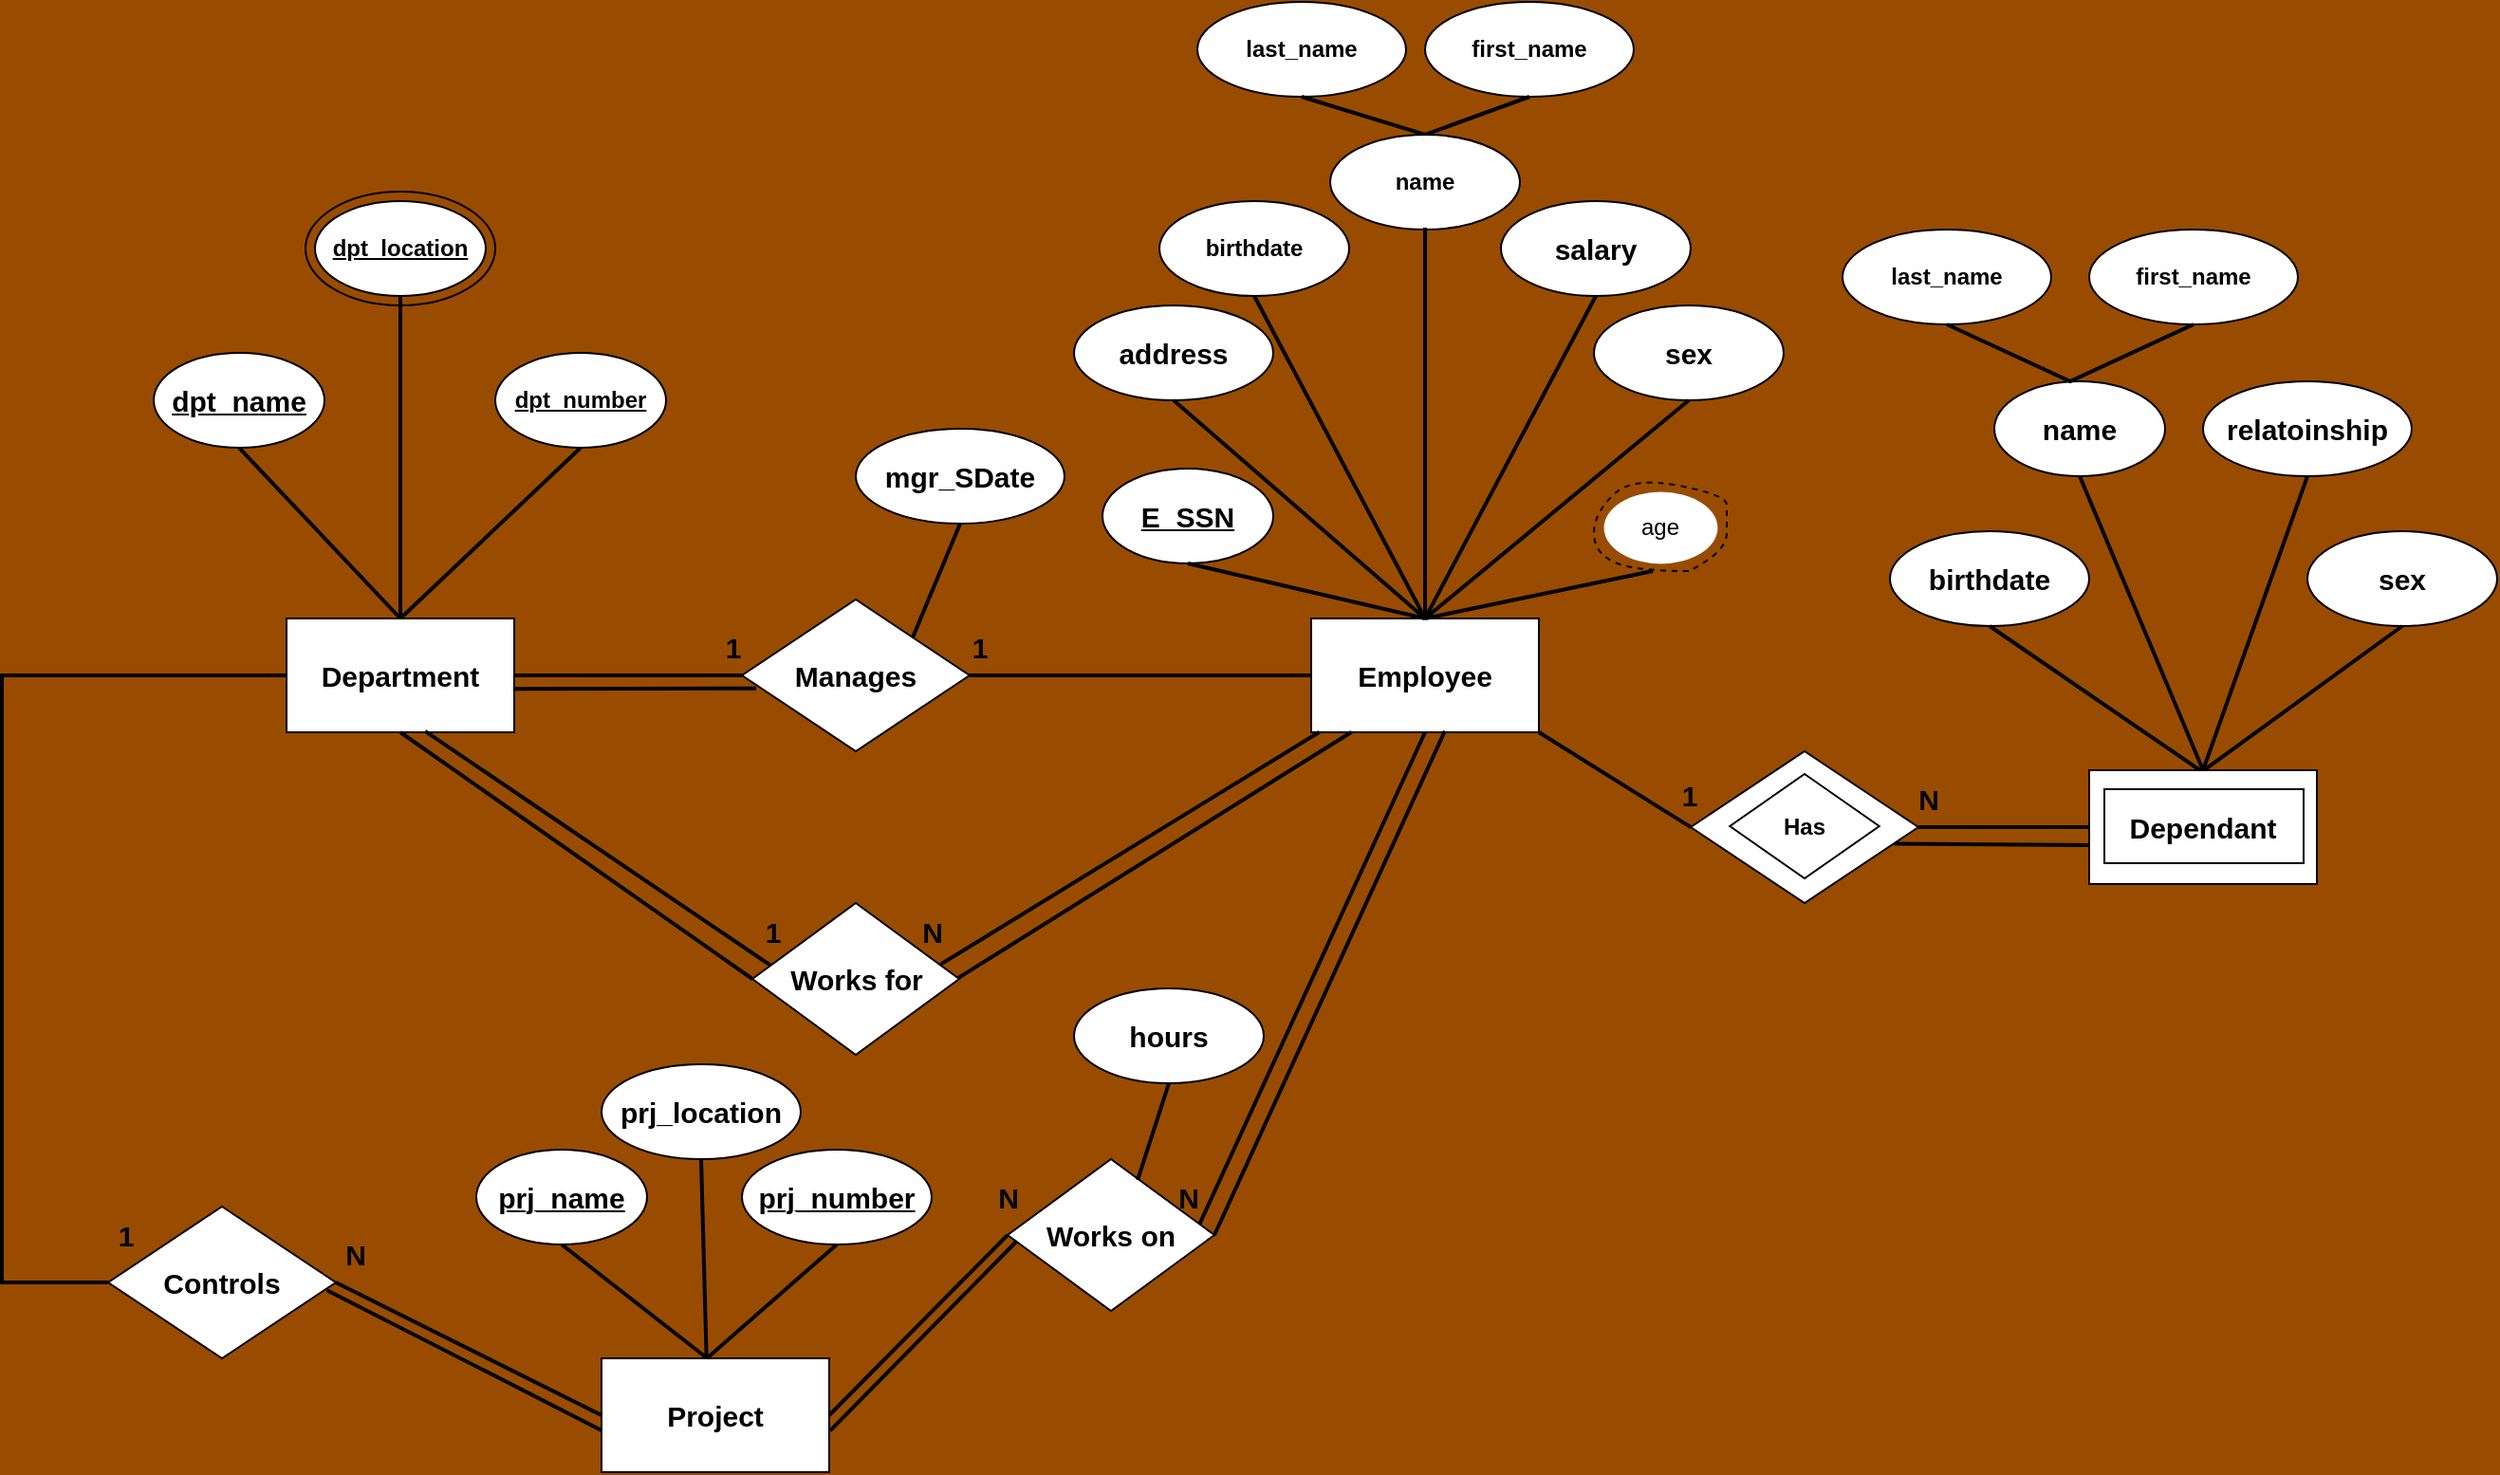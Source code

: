 <mxfile version="24.8.0">
  <diagram name="Page-1" id="0z-7tCUeWIyQNJrNbE80">
    <mxGraphModel dx="1646" dy="742" grid="1" gridSize="10" guides="1" tooltips="1" connect="1" arrows="1" fold="1" page="1" pageScale="1" pageWidth="850" pageHeight="1100" background="#994C00" math="0" shadow="0">
      <root>
        <mxCell id="0" />
        <mxCell id="1" parent="0" />
        <mxCell id="CRLLQoTF1z1hfWL0vX9g-2" value="&lt;b&gt;&lt;font style=&quot;font-size: 15px;&quot;&gt;Manages&lt;/font&gt;&lt;/b&gt;" style="rhombus;whiteSpace=wrap;html=1;" parent="1" vertex="1">
          <mxGeometry x="589" y="455" width="120" height="80" as="geometry" />
        </mxCell>
        <mxCell id="CRLLQoTF1z1hfWL0vX9g-7" value="&lt;b&gt;&lt;span style=&quot;font-size: 15px;&quot;&gt;mgr_SDate&lt;/span&gt;&lt;/b&gt;" style="ellipse;whiteSpace=wrap;html=1;" parent="1" vertex="1">
          <mxGeometry x="649" y="365" width="110" height="50" as="geometry" />
        </mxCell>
        <mxCell id="CRLLQoTF1z1hfWL0vX9g-9" value="&lt;b&gt;&lt;font style=&quot;font-size: 15px;&quot;&gt;&lt;u&gt;prj_name&lt;/u&gt;&lt;/font&gt;&lt;/b&gt;" style="ellipse;whiteSpace=wrap;html=1;" parent="1" vertex="1">
          <mxGeometry x="449" y="745" width="90" height="50" as="geometry" />
        </mxCell>
        <mxCell id="CRLLQoTF1z1hfWL0vX9g-12" value="&lt;b&gt;&lt;font style=&quot;font-size: 15px;&quot;&gt;Department&lt;/font&gt;&lt;/b&gt;" style="rounded=0;whiteSpace=wrap;html=1;" parent="1" vertex="1">
          <mxGeometry x="349" y="465" width="120" height="60" as="geometry" />
        </mxCell>
        <mxCell id="CRLLQoTF1z1hfWL0vX9g-13" value="" style="endArrow=none;html=1;rounded=0;entryX=0.5;entryY=1;entryDx=0;entryDy=0;exitX=0.5;exitY=0;exitDx=0;exitDy=0;strokeWidth=2;" parent="1" source="CRLLQoTF1z1hfWL0vX9g-12" target="CRLLQoTF1z1hfWL0vX9g-14" edge="1">
          <mxGeometry width="50" height="50" relative="1" as="geometry">
            <mxPoint x="399" y="405" as="sourcePoint" />
            <mxPoint x="449" y="355" as="targetPoint" />
          </mxGeometry>
        </mxCell>
        <mxCell id="CRLLQoTF1z1hfWL0vX9g-14" value="&lt;b&gt;&lt;u&gt;dpt_number&lt;/u&gt;&lt;/b&gt;" style="ellipse;whiteSpace=wrap;html=1;" parent="1" vertex="1">
          <mxGeometry x="459" y="325" width="90" height="50" as="geometry" />
        </mxCell>
        <mxCell id="CRLLQoTF1z1hfWL0vX9g-15" value="&lt;b&gt;&lt;font style=&quot;font-size: 15px;&quot;&gt;&lt;u&gt;dpt_name&lt;/u&gt;&lt;/font&gt;&lt;/b&gt;" style="ellipse;whiteSpace=wrap;html=1;" parent="1" vertex="1">
          <mxGeometry x="279" y="325" width="90" height="50" as="geometry" />
        </mxCell>
        <mxCell id="CRLLQoTF1z1hfWL0vX9g-16" value="" style="endArrow=none;html=1;rounded=0;entryX=0.5;entryY=1;entryDx=0;entryDy=0;exitX=0.5;exitY=0;exitDx=0;exitDy=0;strokeWidth=2;" parent="1" source="CRLLQoTF1z1hfWL0vX9g-12" target="CRLLQoTF1z1hfWL0vX9g-15" edge="1">
          <mxGeometry width="50" height="50" relative="1" as="geometry">
            <mxPoint x="269" y="425" as="sourcePoint" />
            <mxPoint x="344" y="355" as="targetPoint" />
          </mxGeometry>
        </mxCell>
        <mxCell id="CRLLQoTF1z1hfWL0vX9g-17" value="" style="endArrow=none;html=1;rounded=0;entryX=0;entryY=0.5;entryDx=0;entryDy=0;exitX=1;exitY=0.5;exitDx=0;exitDy=0;strokeWidth=2;" parent="1" source="CRLLQoTF1z1hfWL0vX9g-12" target="CRLLQoTF1z1hfWL0vX9g-2" edge="1">
          <mxGeometry width="50" height="50" relative="1" as="geometry">
            <mxPoint x="399" y="425" as="sourcePoint" />
            <mxPoint x="474" y="355" as="targetPoint" />
          </mxGeometry>
        </mxCell>
        <mxCell id="CRLLQoTF1z1hfWL0vX9g-18" value="&lt;font style=&quot;font-size: 15px;&quot;&gt;&lt;b&gt;Employee&lt;/b&gt;&lt;/font&gt;" style="rounded=0;whiteSpace=wrap;html=1;" parent="1" vertex="1">
          <mxGeometry x="889" y="465" width="120" height="60" as="geometry" />
        </mxCell>
        <mxCell id="CRLLQoTF1z1hfWL0vX9g-19" value="" style="endArrow=none;html=1;rounded=0;entryX=0;entryY=0.5;entryDx=0;entryDy=0;exitX=1;exitY=0.5;exitDx=0;exitDy=0;strokeWidth=2;" parent="1" source="CRLLQoTF1z1hfWL0vX9g-2" target="CRLLQoTF1z1hfWL0vX9g-18" edge="1">
          <mxGeometry width="50" height="50" relative="1" as="geometry">
            <mxPoint x="689" y="464.5" as="sourcePoint" />
            <mxPoint x="839" y="464.5" as="targetPoint" />
          </mxGeometry>
        </mxCell>
        <mxCell id="CRLLQoTF1z1hfWL0vX9g-20" value="" style="endArrow=none;html=1;rounded=0;strokeWidth=2;exitX=0.5;exitY=0;exitDx=0;exitDy=0;entryX=0.5;entryY=1;entryDx=0;entryDy=0;" parent="1" source="CRLLQoTF1z1hfWL0vX9g-12" target="CRLLQoTF1z1hfWL0vX9g-21" edge="1">
          <mxGeometry width="50" height="50" relative="1" as="geometry">
            <mxPoint x="409" y="455" as="sourcePoint" />
            <mxPoint x="409" y="305" as="targetPoint" />
          </mxGeometry>
        </mxCell>
        <mxCell id="CRLLQoTF1z1hfWL0vX9g-21" value="&lt;b&gt;&lt;u&gt;dpt_location&lt;/u&gt;&lt;/b&gt;" style="ellipse;whiteSpace=wrap;html=1;" parent="1" vertex="1">
          <mxGeometry x="364" y="245" width="90" height="50" as="geometry" />
        </mxCell>
        <mxCell id="CRLLQoTF1z1hfWL0vX9g-24" value="" style="ellipse;whiteSpace=wrap;html=1;fillColor=none;" parent="1" vertex="1">
          <mxGeometry x="359" y="240" width="100" height="60" as="geometry" />
        </mxCell>
        <mxCell id="CRLLQoTF1z1hfWL0vX9g-25" value="&lt;font style=&quot;font-size: 15px;&quot;&gt;&lt;b&gt;1&lt;/b&gt;&lt;/font&gt;" style="text;html=1;align=center;verticalAlign=middle;resizable=0;points=[];autosize=1;strokeColor=none;fillColor=none;gradientColor=none;" parent="1" vertex="1">
          <mxGeometry x="569" y="465" width="30" height="30" as="geometry" />
        </mxCell>
        <mxCell id="CRLLQoTF1z1hfWL0vX9g-26" value="&lt;font style=&quot;font-size: 15px;&quot;&gt;&lt;b&gt;1&lt;/b&gt;&lt;/font&gt;" style="text;html=1;align=center;verticalAlign=middle;resizable=0;points=[];autosize=1;strokeColor=none;fillColor=none;gradientColor=none;" parent="1" vertex="1">
          <mxGeometry x="699" y="465" width="30" height="30" as="geometry" />
        </mxCell>
        <mxCell id="CRLLQoTF1z1hfWL0vX9g-27" value="" style="endArrow=none;html=1;rounded=0;exitX=0.995;exitY=0.619;exitDx=0;exitDy=0;strokeWidth=2;exitPerimeter=0;entryX=0.062;entryY=0.586;entryDx=0;entryDy=0;entryPerimeter=0;" parent="1" source="CRLLQoTF1z1hfWL0vX9g-12" target="CRLLQoTF1z1hfWL0vX9g-2" edge="1">
          <mxGeometry width="50" height="50" relative="1" as="geometry">
            <mxPoint x="479" y="505" as="sourcePoint" />
            <mxPoint x="559" y="505" as="targetPoint" />
          </mxGeometry>
        </mxCell>
        <mxCell id="CRLLQoTF1z1hfWL0vX9g-28" value="" style="endArrow=none;html=1;rounded=0;entryX=0.5;entryY=1;entryDx=0;entryDy=0;exitX=1;exitY=0;exitDx=0;exitDy=0;strokeWidth=2;" parent="1" source="CRLLQoTF1z1hfWL0vX9g-2" target="CRLLQoTF1z1hfWL0vX9g-7" edge="1">
          <mxGeometry width="50" height="50" relative="1" as="geometry">
            <mxPoint x="419" y="475" as="sourcePoint" />
            <mxPoint x="514" y="385" as="targetPoint" />
          </mxGeometry>
        </mxCell>
        <mxCell id="CRLLQoTF1z1hfWL0vX9g-29" value="&lt;font style=&quot;font-size: 15px;&quot;&gt;&lt;b&gt;Project&lt;/b&gt;&lt;/font&gt;" style="rounded=0;whiteSpace=wrap;html=1;" parent="1" vertex="1">
          <mxGeometry x="515" y="855" width="120" height="60" as="geometry" />
        </mxCell>
        <mxCell id="CRLLQoTF1z1hfWL0vX9g-30" value="&lt;font style=&quot;font-size: 15px;&quot;&gt;&lt;b&gt;Controls&lt;/b&gt;&lt;/font&gt;" style="rhombus;whiteSpace=wrap;html=1;" parent="1" vertex="1">
          <mxGeometry x="255" y="775" width="120" height="80" as="geometry" />
        </mxCell>
        <mxCell id="CRLLQoTF1z1hfWL0vX9g-31" value="" style="endArrow=none;html=1;rounded=0;exitX=0;exitY=0.5;exitDx=0;exitDy=0;strokeWidth=2;entryX=0;entryY=0.5;entryDx=0;entryDy=0;" parent="1" source="CRLLQoTF1z1hfWL0vX9g-30" target="CRLLQoTF1z1hfWL0vX9g-12" edge="1">
          <mxGeometry width="50" height="50" relative="1" as="geometry">
            <mxPoint x="439" y="695" as="sourcePoint" />
            <mxPoint x="309" y="495" as="targetPoint" />
            <Array as="points">
              <mxPoint x="199" y="815" />
              <mxPoint x="199" y="495" />
            </Array>
          </mxGeometry>
        </mxCell>
        <mxCell id="CRLLQoTF1z1hfWL0vX9g-32" value="" style="endArrow=none;html=1;rounded=0;entryX=1;entryY=0.5;entryDx=0;entryDy=0;exitX=0;exitY=0.5;exitDx=0;exitDy=0;strokeWidth=2;" parent="1" source="CRLLQoTF1z1hfWL0vX9g-29" target="CRLLQoTF1z1hfWL0vX9g-30" edge="1">
          <mxGeometry width="50" height="50" relative="1" as="geometry">
            <mxPoint x="745" y="1020" as="sourcePoint" />
            <mxPoint x="595" y="890" as="targetPoint" />
          </mxGeometry>
        </mxCell>
        <mxCell id="CRLLQoTF1z1hfWL0vX9g-34" value="&lt;font style=&quot;font-size: 15px;&quot;&gt;&lt;b&gt;1&lt;/b&gt;&lt;/font&gt;" style="text;html=1;align=center;verticalAlign=middle;resizable=0;points=[];autosize=1;strokeColor=none;fillColor=none;gradientColor=none;" parent="1" vertex="1">
          <mxGeometry x="249" y="775" width="30" height="30" as="geometry" />
        </mxCell>
        <mxCell id="CRLLQoTF1z1hfWL0vX9g-35" value="&lt;b&gt;&lt;font style=&quot;font-size: 15px;&quot;&gt;N&lt;/font&gt;&lt;/b&gt;" style="text;html=1;align=center;verticalAlign=middle;resizable=0;points=[];autosize=1;strokeColor=none;fillColor=none;" parent="1" vertex="1">
          <mxGeometry x="365" y="785" width="40" height="30" as="geometry" />
        </mxCell>
        <mxCell id="CRLLQoTF1z1hfWL0vX9g-36" value="&lt;b&gt;&lt;font style=&quot;font-size: 15px;&quot;&gt;&lt;u&gt;prj_number&lt;/u&gt;&lt;/font&gt;&lt;/b&gt;" style="ellipse;whiteSpace=wrap;html=1;" parent="1" vertex="1">
          <mxGeometry x="589" y="745" width="100" height="50" as="geometry" />
        </mxCell>
        <mxCell id="CRLLQoTF1z1hfWL0vX9g-37" value="" style="endArrow=none;html=1;rounded=0;entryX=0.5;entryY=1;entryDx=0;entryDy=0;strokeWidth=2;exitX=0.463;exitY=0;exitDx=0;exitDy=0;exitPerimeter=0;" parent="1" source="CRLLQoTF1z1hfWL0vX9g-29" target="CRLLQoTF1z1hfWL0vX9g-36" edge="1">
          <mxGeometry width="50" height="50" relative="1" as="geometry">
            <mxPoint x="569" y="850" as="sourcePoint" />
            <mxPoint x="700" y="680" as="targetPoint" />
          </mxGeometry>
        </mxCell>
        <mxCell id="CRLLQoTF1z1hfWL0vX9g-38" value="" style="endArrow=none;html=1;rounded=0;entryX=0.5;entryY=1;entryDx=0;entryDy=0;strokeWidth=2;exitX=0.459;exitY=-0.008;exitDx=0;exitDy=0;exitPerimeter=0;" parent="1" source="CRLLQoTF1z1hfWL0vX9g-29" target="CRLLQoTF1z1hfWL0vX9g-9" edge="1">
          <mxGeometry width="50" height="50" relative="1" as="geometry">
            <mxPoint x="645" y="740" as="sourcePoint" />
            <mxPoint x="440" y="765" as="targetPoint" />
          </mxGeometry>
        </mxCell>
        <mxCell id="CRLLQoTF1z1hfWL0vX9g-39" value="&lt;font style=&quot;font-size: 15px;&quot;&gt;&lt;b&gt;prj_location&lt;/b&gt;&lt;br&gt;&lt;/font&gt;" style="ellipse;whiteSpace=wrap;html=1;" parent="1" vertex="1">
          <mxGeometry x="515" y="700" width="105" height="50" as="geometry" />
        </mxCell>
        <mxCell id="CRLLQoTF1z1hfWL0vX9g-40" value="" style="endArrow=none;html=1;rounded=0;entryX=0.5;entryY=1;entryDx=0;entryDy=0;strokeWidth=2;exitX=0.461;exitY=-0.008;exitDx=0;exitDy=0;exitPerimeter=0;" parent="1" source="CRLLQoTF1z1hfWL0vX9g-29" target="CRLLQoTF1z1hfWL0vX9g-39" edge="1">
          <mxGeometry width="50" height="50" relative="1" as="geometry">
            <mxPoint x="575" y="850" as="sourcePoint" />
            <mxPoint x="595" y="680" as="targetPoint" />
          </mxGeometry>
        </mxCell>
        <mxCell id="CRLLQoTF1z1hfWL0vX9g-41" value="" style="endArrow=none;html=1;rounded=0;entryX=0.961;entryY=0.551;entryDx=0;entryDy=0;exitX=-0.002;exitY=0.631;exitDx=0;exitDy=0;strokeWidth=2;exitPerimeter=0;entryPerimeter=0;" parent="1" source="CRLLQoTF1z1hfWL0vX9g-29" target="CRLLQoTF1z1hfWL0vX9g-30" edge="1">
          <mxGeometry width="50" height="50" relative="1" as="geometry">
            <mxPoint x="645" y="938" as="sourcePoint" />
            <mxPoint x="575" y="878" as="targetPoint" />
          </mxGeometry>
        </mxCell>
        <mxCell id="CRLLQoTF1z1hfWL0vX9g-42" value="&lt;b&gt;&lt;font style=&quot;font-size: 15px;&quot;&gt;name&lt;/font&gt;&lt;/b&gt;" style="ellipse;whiteSpace=wrap;html=1;" parent="1" vertex="1">
          <mxGeometry x="1249" y="340" width="90" height="50" as="geometry" />
        </mxCell>
        <mxCell id="CRLLQoTF1z1hfWL0vX9g-43" value="&lt;font style=&quot;font-size: 15px;&quot;&gt;&lt;b&gt;sex&lt;/b&gt;&lt;/font&gt;" style="ellipse;whiteSpace=wrap;html=1;" parent="1" vertex="1">
          <mxGeometry x="1414" y="419" width="100" height="50" as="geometry" />
        </mxCell>
        <mxCell id="CRLLQoTF1z1hfWL0vX9g-44" value="" style="endArrow=none;html=1;rounded=0;entryX=0.5;entryY=1;entryDx=0;entryDy=0;exitX=0.509;exitY=-0.007;exitDx=0;exitDy=0;strokeWidth=2;exitPerimeter=0;" parent="1" source="CRLLQoTF1z1hfWL0vX9g-70" target="CRLLQoTF1z1hfWL0vX9g-43" edge="1">
          <mxGeometry width="50" height="50" relative="1" as="geometry">
            <mxPoint x="1364" y="585" as="sourcePoint" />
            <mxPoint x="1419" y="525" as="targetPoint" />
          </mxGeometry>
        </mxCell>
        <mxCell id="CRLLQoTF1z1hfWL0vX9g-45" value="" style="endArrow=none;html=1;rounded=0;entryX=0.5;entryY=1;entryDx=0;entryDy=0;strokeWidth=2;exitX=0.5;exitY=0;exitDx=0;exitDy=0;" parent="1" source="CRLLQoTF1z1hfWL0vX9g-70" target="CRLLQoTF1z1hfWL0vX9g-42" edge="1">
          <mxGeometry width="50" height="50" relative="1" as="geometry">
            <mxPoint x="1363" y="585" as="sourcePoint" />
            <mxPoint x="1394" y="505" as="targetPoint" />
          </mxGeometry>
        </mxCell>
        <mxCell id="CRLLQoTF1z1hfWL0vX9g-46" value="&lt;font style=&quot;font-size: 15px;&quot;&gt;&lt;b&gt;birthdate&lt;/b&gt;&lt;/font&gt;" style="ellipse;whiteSpace=wrap;html=1;" parent="1" vertex="1">
          <mxGeometry x="1194" y="419" width="105" height="50" as="geometry" />
        </mxCell>
        <mxCell id="CRLLQoTF1z1hfWL0vX9g-47" value="" style="endArrow=none;html=1;rounded=0;entryX=0.5;entryY=1;entryDx=0;entryDy=0;strokeWidth=2;exitX=0.504;exitY=0.024;exitDx=0;exitDy=0;exitPerimeter=0;" parent="1" source="CRLLQoTF1z1hfWL0vX9g-70" target="CRLLQoTF1z1hfWL0vX9g-46" edge="1">
          <mxGeometry width="50" height="50" relative="1" as="geometry">
            <mxPoint x="1364" y="584" as="sourcePoint" />
            <mxPoint x="1314" y="525" as="targetPoint" />
          </mxGeometry>
        </mxCell>
        <mxCell id="CRLLQoTF1z1hfWL0vX9g-48" value="&lt;u&gt;&lt;b style=&quot;font-size: 15px;&quot;&gt;&lt;/b&gt;&lt;font size=&quot;1&quot;&gt;&lt;/font&gt;&lt;b style=&quot;font-size: 15px;&quot;&gt;&lt;span style=&quot;font-size: 15px;&quot;&gt;E_SSN&lt;/span&gt;&lt;/b&gt;&lt;/u&gt;" style="ellipse;whiteSpace=wrap;html=1;" parent="1" vertex="1">
          <mxGeometry x="779" y="386" width="90" height="50" as="geometry" />
        </mxCell>
        <mxCell id="CRLLQoTF1z1hfWL0vX9g-49" value="&lt;font style=&quot;font-size: 15px;&quot;&gt;&lt;b&gt;sex&lt;/b&gt;&lt;/font&gt;" style="ellipse;whiteSpace=wrap;html=1;" parent="1" vertex="1">
          <mxGeometry x="1038" y="300" width="100" height="50" as="geometry" />
        </mxCell>
        <mxCell id="CRLLQoTF1z1hfWL0vX9g-50" value="" style="endArrow=none;html=1;rounded=0;entryX=0.5;entryY=1;entryDx=0;entryDy=0;exitX=0.5;exitY=0;exitDx=0;exitDy=0;strokeWidth=2;" parent="1" source="CRLLQoTF1z1hfWL0vX9g-18" target="CRLLQoTF1z1hfWL0vX9g-49" edge="1">
          <mxGeometry width="50" height="50" relative="1" as="geometry">
            <mxPoint x="844" y="465" as="sourcePoint" />
            <mxPoint x="899" y="405" as="targetPoint" />
          </mxGeometry>
        </mxCell>
        <mxCell id="CRLLQoTF1z1hfWL0vX9g-51" value="" style="endArrow=none;html=1;rounded=0;entryX=0.5;entryY=1;entryDx=0;entryDy=0;strokeWidth=2;exitX=0.5;exitY=0;exitDx=0;exitDy=0;" parent="1" source="CRLLQoTF1z1hfWL0vX9g-18" target="CRLLQoTF1z1hfWL0vX9g-48" edge="1">
          <mxGeometry width="50" height="50" relative="1" as="geometry">
            <mxPoint x="843" y="465" as="sourcePoint" />
            <mxPoint x="874" y="385" as="targetPoint" />
          </mxGeometry>
        </mxCell>
        <mxCell id="CRLLQoTF1z1hfWL0vX9g-52" value="&lt;font style=&quot;font-size: 15px;&quot;&gt;&lt;b&gt;address&lt;/b&gt;&lt;/font&gt;" style="ellipse;whiteSpace=wrap;html=1;" parent="1" vertex="1">
          <mxGeometry x="764" y="300" width="105" height="50" as="geometry" />
        </mxCell>
        <mxCell id="CRLLQoTF1z1hfWL0vX9g-53" value="" style="endArrow=none;html=1;rounded=0;strokeWidth=2;exitX=0.5;exitY=0;exitDx=0;exitDy=0;entryX=0.5;entryY=1;entryDx=0;entryDy=0;" parent="1" source="CRLLQoTF1z1hfWL0vX9g-18" target="CRLLQoTF1z1hfWL0vX9g-52" edge="1">
          <mxGeometry width="50" height="50" relative="1" as="geometry">
            <mxPoint x="844" y="464" as="sourcePoint" />
            <mxPoint x="799" y="335" as="targetPoint" />
          </mxGeometry>
        </mxCell>
        <mxCell id="CRLLQoTF1z1hfWL0vX9g-55" value="&lt;b style=&quot;font-size: 15px;&quot;&gt;&lt;font style=&quot;font-size: 15px;&quot;&gt;salary&lt;/font&gt;&lt;/b&gt;" style="ellipse;whiteSpace=wrap;html=1;" parent="1" vertex="1">
          <mxGeometry x="989" y="245" width="100" height="50" as="geometry" />
        </mxCell>
        <mxCell id="CRLLQoTF1z1hfWL0vX9g-56" value="&lt;b&gt;birthdate&lt;/b&gt;" style="ellipse;whiteSpace=wrap;html=1;" parent="1" vertex="1">
          <mxGeometry x="809" y="245" width="100" height="50" as="geometry" />
        </mxCell>
        <mxCell id="CRLLQoTF1z1hfWL0vX9g-59" value="" style="endArrow=none;dashed=1;html=1;rounded=0;curved=1;flowAnimation=0;shadow=0;targetPerimeterSpacing=0;strokeColor=default;" parent="1" edge="1">
          <mxGeometry width="50" height="50" relative="1" as="geometry">
            <mxPoint x="1088" y="440" as="sourcePoint" />
            <mxPoint x="1088" y="440" as="targetPoint" />
            <Array as="points">
              <mxPoint x="1058" y="440" />
              <mxPoint x="1038" y="430" />
              <mxPoint x="1038" y="410" />
              <mxPoint x="1058" y="390" />
              <mxPoint x="1108" y="400" />
              <mxPoint x="1108" y="410" />
              <mxPoint x="1108" y="430" />
            </Array>
          </mxGeometry>
        </mxCell>
        <mxCell id="CRLLQoTF1z1hfWL0vX9g-63" value="" style="endArrow=none;html=1;rounded=0;entryX=0.5;entryY=1;entryDx=0;entryDy=0;exitX=0.5;exitY=0;exitDx=0;exitDy=0;strokeWidth=2;" parent="1" source="CRLLQoTF1z1hfWL0vX9g-18" target="CRLLQoTF1z1hfWL0vX9g-55" edge="1">
          <mxGeometry width="50" height="50" relative="1" as="geometry">
            <mxPoint x="819" y="405" as="sourcePoint" />
            <mxPoint x="962" y="325" as="targetPoint" />
          </mxGeometry>
        </mxCell>
        <mxCell id="CRLLQoTF1z1hfWL0vX9g-65" value="" style="endArrow=none;html=1;rounded=0;entryX=0.5;entryY=1;entryDx=0;entryDy=0;strokeWidth=2;exitX=0.5;exitY=0;exitDx=0;exitDy=0;" parent="1" source="CRLLQoTF1z1hfWL0vX9g-18" target="CRLLQoTF1z1hfWL0vX9g-56" edge="1">
          <mxGeometry width="50" height="50" relative="1" as="geometry">
            <mxPoint x="959" y="465" as="sourcePoint" />
            <mxPoint x="1049" y="345" as="targetPoint" />
          </mxGeometry>
        </mxCell>
        <mxCell id="CRLLQoTF1z1hfWL0vX9g-66" value="" style="endArrow=none;html=1;rounded=0;exitX=0.5;exitY=0;exitDx=0;exitDy=0;strokeWidth=2;" parent="1" source="CRLLQoTF1z1hfWL0vX9g-18" edge="1">
          <mxGeometry width="50" height="50" relative="1" as="geometry">
            <mxPoint x="959" y="475" as="sourcePoint" />
            <mxPoint x="1069" y="440" as="targetPoint" />
          </mxGeometry>
        </mxCell>
        <mxCell id="CRLLQoTF1z1hfWL0vX9g-67" value="age" style="ellipse;whiteSpace=wrap;html=1;strokeWidth=0;" parent="1" vertex="1">
          <mxGeometry x="1043" y="398" width="60" height="38" as="geometry" />
        </mxCell>
        <mxCell id="CRLLQoTF1z1hfWL0vX9g-69" value="&lt;b&gt;Has&lt;/b&gt;" style="rhombus;whiteSpace=wrap;html=1;" parent="1" vertex="1">
          <mxGeometry x="1089" y="535" width="120" height="80" as="geometry" />
        </mxCell>
        <mxCell id="CRLLQoTF1z1hfWL0vX9g-70" value="&lt;font style=&quot;font-size: 15px;&quot;&gt;&lt;b&gt;Dependant&lt;/b&gt;&lt;/font&gt;" style="rounded=0;whiteSpace=wrap;html=1;" parent="1" vertex="1">
          <mxGeometry x="1299" y="545" width="120" height="60" as="geometry" />
        </mxCell>
        <mxCell id="CRLLQoTF1z1hfWL0vX9g-71" value="" style="endArrow=none;html=1;rounded=0;entryX=1;entryY=1;entryDx=0;entryDy=0;strokeWidth=2;exitX=0;exitY=0.5;exitDx=0;exitDy=0;" parent="1" source="CRLLQoTF1z1hfWL0vX9g-69" target="CRLLQoTF1z1hfWL0vX9g-18" edge="1">
          <mxGeometry width="50" height="50" relative="1" as="geometry">
            <mxPoint x="1052" y="605" as="sourcePoint" />
            <mxPoint x="989" y="535" as="targetPoint" />
          </mxGeometry>
        </mxCell>
        <mxCell id="CRLLQoTF1z1hfWL0vX9g-73" value="" style="endArrow=none;html=1;rounded=0;entryX=1;entryY=0.5;entryDx=0;entryDy=0;strokeWidth=2;exitX=0;exitY=0.5;exitDx=0;exitDy=0;" parent="1" source="CRLLQoTF1z1hfWL0vX9g-70" target="CRLLQoTF1z1hfWL0vX9g-69" edge="1">
          <mxGeometry width="50" height="50" relative="1" as="geometry">
            <mxPoint x="1269" y="665" as="sourcePoint" />
            <mxPoint x="1189" y="615" as="targetPoint" />
          </mxGeometry>
        </mxCell>
        <mxCell id="CRLLQoTF1z1hfWL0vX9g-74" value="" style="endArrow=none;html=1;rounded=0;strokeWidth=2;exitX=-0.002;exitY=0.658;exitDx=0;exitDy=0;exitPerimeter=0;entryX=0.895;entryY=0.609;entryDx=0;entryDy=0;entryPerimeter=0;" parent="1" source="CRLLQoTF1z1hfWL0vX9g-70" target="CRLLQoTF1z1hfWL0vX9g-69" edge="1">
          <mxGeometry width="50" height="50" relative="1" as="geometry">
            <mxPoint x="1289" y="585" as="sourcePoint" />
            <mxPoint x="1199" y="585" as="targetPoint" />
          </mxGeometry>
        </mxCell>
        <mxCell id="CRLLQoTF1z1hfWL0vX9g-75" value="&lt;b&gt;&lt;font style=&quot;font-size: 15px;&quot;&gt;1&lt;/font&gt;&lt;/b&gt;" style="text;html=1;align=center;verticalAlign=middle;resizable=0;points=[];autosize=1;strokeColor=none;fillColor=none;" parent="1" vertex="1">
          <mxGeometry x="1073" y="543" width="30" height="30" as="geometry" />
        </mxCell>
        <mxCell id="CRLLQoTF1z1hfWL0vX9g-76" value="&lt;b&gt;&lt;font style=&quot;font-size: 15px;&quot;&gt;N&lt;/font&gt;&lt;/b&gt;" style="text;html=1;align=center;verticalAlign=middle;resizable=0;points=[];autosize=1;strokeColor=none;fillColor=none;" parent="1" vertex="1">
          <mxGeometry x="1194" y="545" width="40" height="30" as="geometry" />
        </mxCell>
        <mxCell id="CRLLQoTF1z1hfWL0vX9g-77" value="&lt;font style=&quot;font-size: 15px;&quot;&gt;&lt;b&gt;relatoinship&lt;/b&gt;&lt;/font&gt;" style="ellipse;whiteSpace=wrap;html=1;" parent="1" vertex="1">
          <mxGeometry x="1359" y="340" width="110" height="50" as="geometry" />
        </mxCell>
        <mxCell id="CRLLQoTF1z1hfWL0vX9g-78" value="" style="endArrow=none;html=1;rounded=0;entryX=0.5;entryY=1;entryDx=0;entryDy=0;strokeWidth=2;exitX=0.5;exitY=0;exitDx=0;exitDy=0;" parent="1" source="CRLLQoTF1z1hfWL0vX9g-70" target="CRLLQoTF1z1hfWL0vX9g-77" edge="1">
          <mxGeometry width="50" height="50" relative="1" as="geometry">
            <mxPoint x="1359" y="545" as="sourcePoint" />
            <mxPoint x="1311" y="425" as="targetPoint" />
          </mxGeometry>
        </mxCell>
        <mxCell id="CRLLQoTF1z1hfWL0vX9g-79" value="" style="rounded=0;whiteSpace=wrap;html=1;fillColor=none;" parent="1" vertex="1">
          <mxGeometry x="1307" y="555" width="105" height="39" as="geometry" />
        </mxCell>
        <mxCell id="CRLLQoTF1z1hfWL0vX9g-80" value="" style="rhombus;whiteSpace=wrap;html=1;fillColor=none;" parent="1" vertex="1">
          <mxGeometry x="1109.63" y="547" width="78.75" height="55" as="geometry" />
        </mxCell>
        <mxCell id="CRLLQoTF1z1hfWL0vX9g-82" value="&lt;font style=&quot;font-size: 15px;&quot;&gt;&lt;b&gt;&lt;font style=&quot;font-size: 15px;&quot;&gt;Works&lt;/font&gt; for&lt;br&gt;&lt;/b&gt;&lt;/font&gt;" style="rhombus;whiteSpace=wrap;html=1;" parent="1" vertex="1">
          <mxGeometry x="594.5" y="615" width="109" height="80" as="geometry" />
        </mxCell>
        <mxCell id="CRLLQoTF1z1hfWL0vX9g-83" value="" style="endArrow=none;html=1;rounded=0;entryX=0.036;entryY=0.998;entryDx=0;entryDy=0;exitX=0.91;exitY=0.404;exitDx=0;exitDy=0;strokeWidth=2;exitPerimeter=0;entryPerimeter=0;" parent="1" source="CRLLQoTF1z1hfWL0vX9g-82" target="CRLLQoTF1z1hfWL0vX9g-18" edge="1">
          <mxGeometry width="50" height="50" relative="1" as="geometry">
            <mxPoint x="729" y="580" as="sourcePoint" />
            <mxPoint x="909" y="580" as="targetPoint" />
          </mxGeometry>
        </mxCell>
        <mxCell id="CRLLQoTF1z1hfWL0vX9g-84" value="" style="endArrow=none;html=1;rounded=0;strokeWidth=2;exitX=0.609;exitY=0.991;exitDx=0;exitDy=0;exitPerimeter=0;entryX=0.086;entryY=0.409;entryDx=0;entryDy=0;entryPerimeter=0;" parent="1" source="CRLLQoTF1z1hfWL0vX9g-12" target="CRLLQoTF1z1hfWL0vX9g-82" edge="1">
          <mxGeometry width="50" height="50" relative="1" as="geometry">
            <mxPoint x="765" y="1035" as="sourcePoint" />
            <mxPoint x="604" y="646" as="targetPoint" />
          </mxGeometry>
        </mxCell>
        <mxCell id="CRLLQoTF1z1hfWL0vX9g-86" value="&lt;b&gt;first_name&lt;/b&gt;" style="ellipse;whiteSpace=wrap;html=1;" parent="1" vertex="1">
          <mxGeometry x="1299" y="260" width="110" height="50" as="geometry" />
        </mxCell>
        <mxCell id="CRLLQoTF1z1hfWL0vX9g-87" value="&lt;b&gt;last_name&lt;/b&gt;" style="ellipse;whiteSpace=wrap;html=1;" parent="1" vertex="1">
          <mxGeometry x="1169" y="260" width="110" height="50" as="geometry" />
        </mxCell>
        <mxCell id="CRLLQoTF1z1hfWL0vX9g-89" value="" style="endArrow=none;html=1;rounded=0;entryX=0.5;entryY=1;entryDx=0;entryDy=0;strokeWidth=2;exitX=0.5;exitY=1;exitDx=0;exitDy=0;" parent="1" source="CRLLQoTF1z1hfWL0vX9g-86" target="CRLLQoTF1z1hfWL0vX9g-87" edge="1">
          <mxGeometry width="50" height="50" relative="1" as="geometry">
            <mxPoint x="1354" y="340" as="sourcePoint" />
            <mxPoint x="1249" y="185" as="targetPoint" />
            <Array as="points">
              <mxPoint x="1289" y="340" />
            </Array>
          </mxGeometry>
        </mxCell>
        <mxCell id="CRLLQoTF1z1hfWL0vX9g-90" value="&lt;b&gt;first_name&lt;/b&gt;" style="ellipse;whiteSpace=wrap;html=1;" parent="1" vertex="1">
          <mxGeometry x="949" y="140" width="110" height="50" as="geometry" />
        </mxCell>
        <mxCell id="CRLLQoTF1z1hfWL0vX9g-91" value="&lt;b&gt;last_name&lt;/b&gt;" style="ellipse;whiteSpace=wrap;html=1;" parent="1" vertex="1">
          <mxGeometry x="829" y="140" width="110" height="50" as="geometry" />
        </mxCell>
        <mxCell id="CRLLQoTF1z1hfWL0vX9g-92" value="" style="endArrow=none;html=1;rounded=0;entryX=0.5;entryY=1;entryDx=0;entryDy=0;strokeWidth=2;exitX=0.5;exitY=1;exitDx=0;exitDy=0;" parent="1" source="CRLLQoTF1z1hfWL0vX9g-90" target="CRLLQoTF1z1hfWL0vX9g-91" edge="1">
          <mxGeometry width="50" height="50" relative="1" as="geometry">
            <mxPoint x="1014" y="180" as="sourcePoint" />
            <mxPoint x="909" y="25" as="targetPoint" />
            <Array as="points">
              <mxPoint x="949" y="210" />
            </Array>
          </mxGeometry>
        </mxCell>
        <mxCell id="CRLLQoTF1z1hfWL0vX9g-93" value="&lt;b&gt;name&lt;/b&gt;" style="ellipse;whiteSpace=wrap;html=1;" parent="1" vertex="1">
          <mxGeometry x="899" y="210" width="100" height="50" as="geometry" />
        </mxCell>
        <mxCell id="CRLLQoTF1z1hfWL0vX9g-94" value="" style="endArrow=none;html=1;rounded=0;entryX=0.5;entryY=0.979;entryDx=0;entryDy=0;exitX=0.5;exitY=0;exitDx=0;exitDy=0;strokeWidth=2;entryPerimeter=0;" parent="1" source="CRLLQoTF1z1hfWL0vX9g-18" target="CRLLQoTF1z1hfWL0vX9g-93" edge="1">
          <mxGeometry width="50" height="50" relative="1" as="geometry">
            <mxPoint x="959" y="475" as="sourcePoint" />
            <mxPoint x="1049" y="290" as="targetPoint" />
          </mxGeometry>
        </mxCell>
        <mxCell id="CRLLQoTF1z1hfWL0vX9g-95" value="&lt;b&gt;&lt;font style=&quot;font-size: 15px;&quot;&gt;N&lt;/font&gt;&lt;/b&gt;" style="text;html=1;align=center;verticalAlign=middle;resizable=0;points=[];autosize=1;strokeColor=none;fillColor=none;" parent="1" vertex="1">
          <mxGeometry x="669" y="615" width="40" height="30" as="geometry" />
        </mxCell>
        <mxCell id="CRLLQoTF1z1hfWL0vX9g-96" value="&lt;font style=&quot;font-size: 15px;&quot;&gt;&lt;b&gt;N&lt;/b&gt;&lt;/font&gt;" style="text;html=1;align=center;verticalAlign=middle;resizable=0;points=[];autosize=1;strokeColor=none;fillColor=none;" parent="1" vertex="1">
          <mxGeometry x="804" y="755" width="40" height="30" as="geometry" />
        </mxCell>
        <mxCell id="CRLLQoTF1z1hfWL0vX9g-97" value="" style="endArrow=none;html=1;rounded=0;entryX=0.177;entryY=0.998;entryDx=0;entryDy=0;exitX=0.994;exitY=0.495;exitDx=0;exitDy=0;strokeWidth=2;exitPerimeter=0;entryPerimeter=0;" parent="1" source="CRLLQoTF1z1hfWL0vX9g-82" target="CRLLQoTF1z1hfWL0vX9g-18" edge="1">
          <mxGeometry width="50" height="50" relative="1" as="geometry">
            <mxPoint x="714" y="665" as="sourcePoint" />
            <mxPoint x="959" y="535" as="targetPoint" />
          </mxGeometry>
        </mxCell>
        <mxCell id="CRLLQoTF1z1hfWL0vX9g-98" value="&lt;font style=&quot;font-size: 15px;&quot;&gt;&lt;b&gt;&lt;font style=&quot;font-size: 15px;&quot;&gt;Works&lt;/font&gt; on&lt;br&gt;&lt;/b&gt;&lt;/font&gt;" style="rhombus;whiteSpace=wrap;html=1;" parent="1" vertex="1">
          <mxGeometry x="729" y="750" width="109" height="80" as="geometry" />
        </mxCell>
        <mxCell id="CRLLQoTF1z1hfWL0vX9g-99" value="" style="endArrow=none;html=1;rounded=0;entryX=0.5;entryY=1;entryDx=0;entryDy=0;exitX=0.929;exitY=0.426;exitDx=0;exitDy=0;strokeWidth=2;exitPerimeter=0;" parent="1" source="CRLLQoTF1z1hfWL0vX9g-98" target="CRLLQoTF1z1hfWL0vX9g-18" edge="1">
          <mxGeometry width="50" height="50" relative="1" as="geometry">
            <mxPoint x="739" y="590" as="sourcePoint" />
            <mxPoint x="908" y="535" as="targetPoint" />
          </mxGeometry>
        </mxCell>
        <mxCell id="CRLLQoTF1z1hfWL0vX9g-100" value="" style="endArrow=none;html=1;rounded=0;entryX=0;entryY=0.5;entryDx=0;entryDy=0;strokeWidth=2;exitX=1;exitY=0.5;exitDx=0;exitDy=0;" parent="1" source="CRLLQoTF1z1hfWL0vX9g-29" target="CRLLQoTF1z1hfWL0vX9g-98" edge="1">
          <mxGeometry width="50" height="50" relative="1" as="geometry">
            <mxPoint x="419" y="535" as="sourcePoint" />
            <mxPoint x="800" y="957.5" as="targetPoint" />
          </mxGeometry>
        </mxCell>
        <mxCell id="CRLLQoTF1z1hfWL0vX9g-101" value="&lt;b&gt;&lt;font style=&quot;font-size: 15px;&quot;&gt;N&lt;/font&gt;&lt;/b&gt;" style="text;html=1;align=center;verticalAlign=middle;resizable=0;points=[];autosize=1;strokeColor=none;fillColor=none;" parent="1" vertex="1">
          <mxGeometry x="709" y="755" width="40" height="30" as="geometry" />
        </mxCell>
        <mxCell id="CRLLQoTF1z1hfWL0vX9g-102" value="&lt;font style=&quot;font-size: 15px;&quot;&gt;&lt;b&gt;1&lt;/b&gt;&lt;/font&gt;" style="text;html=1;align=center;verticalAlign=middle;resizable=0;points=[];autosize=1;strokeColor=none;fillColor=none;" parent="1" vertex="1">
          <mxGeometry x="590" y="615" width="30" height="30" as="geometry" />
        </mxCell>
        <mxCell id="CRLLQoTF1z1hfWL0vX9g-104" value="" style="endArrow=none;html=1;rounded=0;entryX=0.587;entryY=0.989;entryDx=0;entryDy=0;exitX=1;exitY=0.5;exitDx=0;exitDy=0;strokeWidth=2;entryPerimeter=0;" parent="1" source="CRLLQoTF1z1hfWL0vX9g-98" target="CRLLQoTF1z1hfWL0vX9g-18" edge="1">
          <mxGeometry width="50" height="50" relative="1" as="geometry">
            <mxPoint x="844" y="796" as="sourcePoint" />
            <mxPoint x="959" y="535" as="targetPoint" />
          </mxGeometry>
        </mxCell>
        <mxCell id="CRLLQoTF1z1hfWL0vX9g-105" value="" style="endArrow=none;html=1;rounded=0;entryX=0.045;entryY=0.539;entryDx=0;entryDy=0;strokeWidth=2;entryPerimeter=0;exitX=1.004;exitY=0.637;exitDx=0;exitDy=0;exitPerimeter=0;" parent="1" source="CRLLQoTF1z1hfWL0vX9g-29" target="CRLLQoTF1z1hfWL0vX9g-98" edge="1">
          <mxGeometry width="50" height="50" relative="1" as="geometry">
            <mxPoint x="639" y="890" as="sourcePoint" />
            <mxPoint x="739" y="800" as="targetPoint" />
          </mxGeometry>
        </mxCell>
        <mxCell id="CRLLQoTF1z1hfWL0vX9g-106" value="&lt;b&gt;&lt;span style=&quot;font-size: 15px;&quot;&gt;hours&lt;/span&gt;&lt;/b&gt;" style="ellipse;whiteSpace=wrap;html=1;" parent="1" vertex="1">
          <mxGeometry x="764" y="660" width="100" height="50" as="geometry" />
        </mxCell>
        <mxCell id="CRLLQoTF1z1hfWL0vX9g-107" value="" style="endArrow=none;html=1;rounded=0;entryX=0.5;entryY=1;entryDx=0;entryDy=0;exitX=0.629;exitY=0.137;exitDx=0;exitDy=0;strokeWidth=2;exitPerimeter=0;" parent="1" source="CRLLQoTF1z1hfWL0vX9g-98" target="CRLLQoTF1z1hfWL0vX9g-106" edge="1">
          <mxGeometry width="50" height="50" relative="1" as="geometry">
            <mxPoint x="585" y="865" as="sourcePoint" />
            <mxPoint x="617" y="810" as="targetPoint" />
          </mxGeometry>
        </mxCell>
        <mxCell id="CRLLQoTF1z1hfWL0vX9g-108" value="" style="endArrow=none;html=1;rounded=0;entryX=0;entryY=0.5;entryDx=0;entryDy=0;strokeWidth=2;exitX=0.5;exitY=1;exitDx=0;exitDy=0;" parent="1" source="CRLLQoTF1z1hfWL0vX9g-12" target="CRLLQoTF1z1hfWL0vX9g-82" edge="1">
          <mxGeometry width="50" height="50" relative="1" as="geometry">
            <mxPoint x="399" y="530" as="sourcePoint" />
            <mxPoint x="605" y="665" as="targetPoint" />
          </mxGeometry>
        </mxCell>
      </root>
    </mxGraphModel>
  </diagram>
</mxfile>
